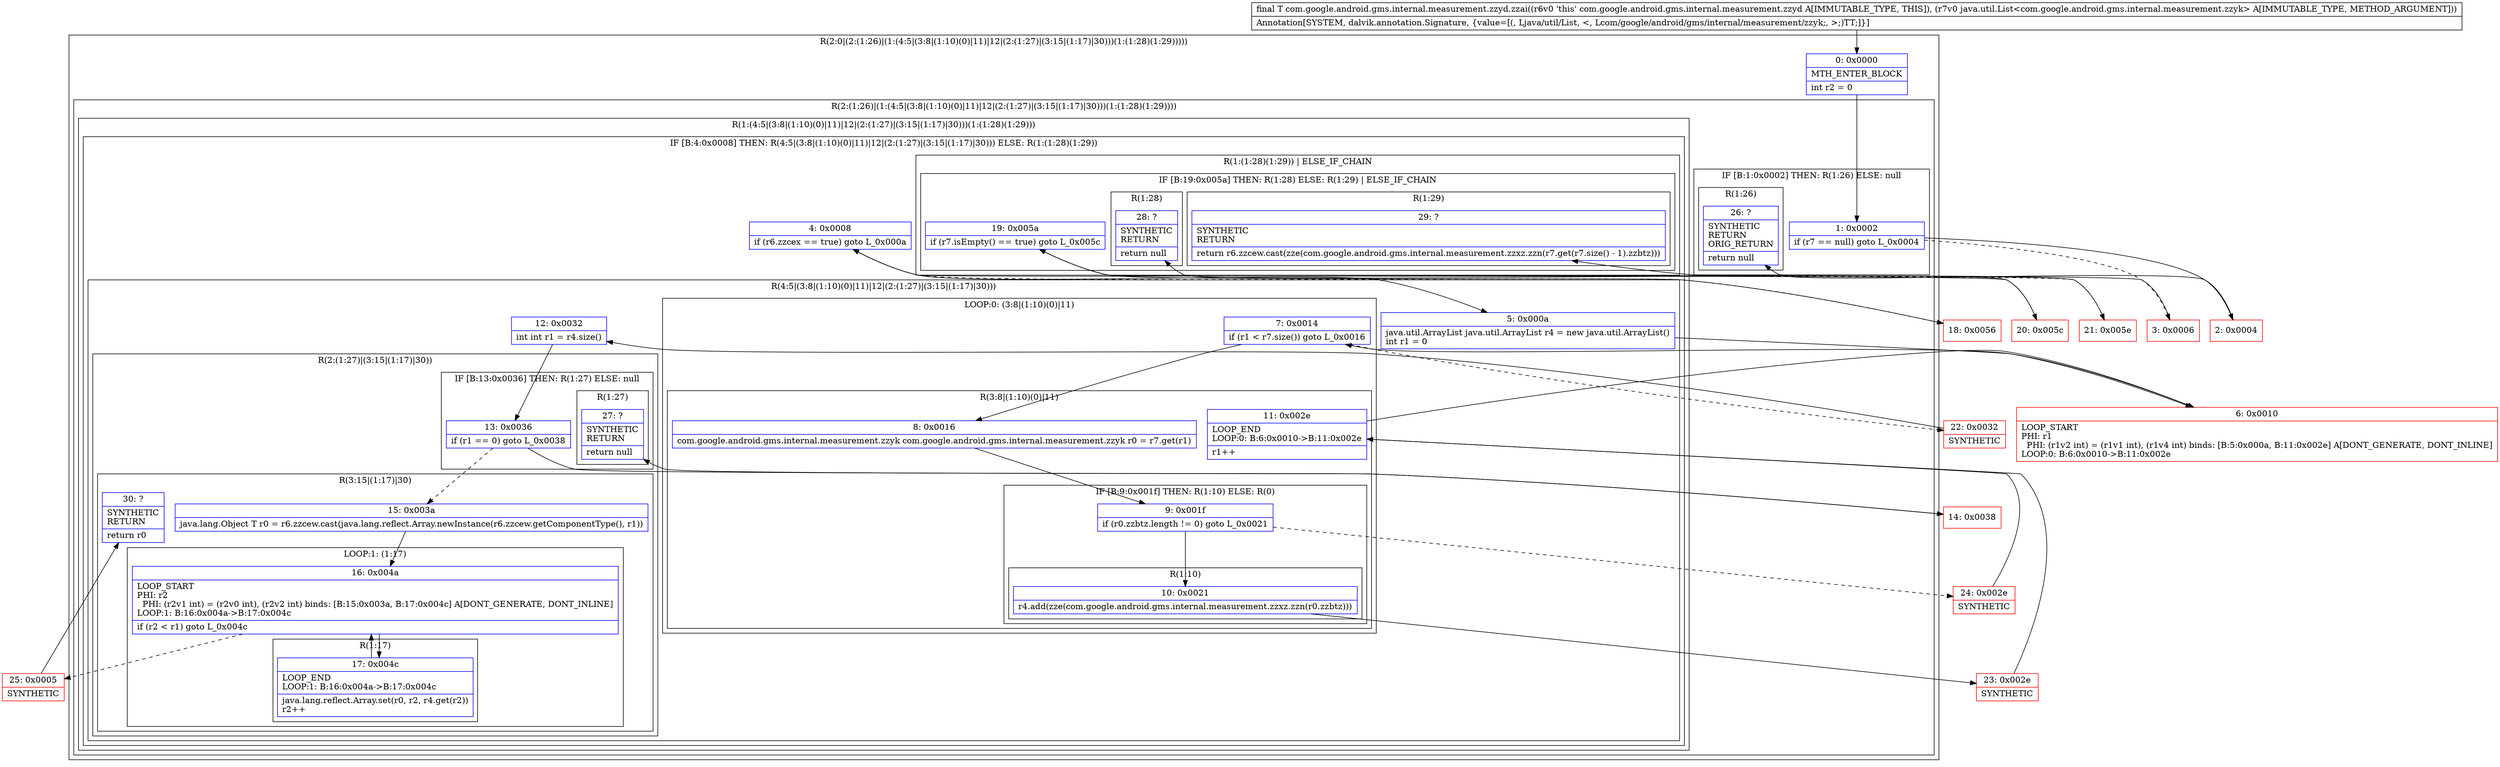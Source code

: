 digraph "CFG forcom.google.android.gms.internal.measurement.zzyd.zzai(Ljava\/util\/List;)Ljava\/lang\/Object;" {
subgraph cluster_Region_698502773 {
label = "R(2:0|(2:(1:26)|(1:(4:5|(3:8|(1:10)(0)|11)|12|(2:(1:27)|(3:15|(1:17)|30)))(1:(1:28)(1:29)))))";
node [shape=record,color=blue];
Node_0 [shape=record,label="{0\:\ 0x0000|MTH_ENTER_BLOCK\l|int r2 = 0\l}"];
subgraph cluster_Region_324061040 {
label = "R(2:(1:26)|(1:(4:5|(3:8|(1:10)(0)|11)|12|(2:(1:27)|(3:15|(1:17)|30)))(1:(1:28)(1:29))))";
node [shape=record,color=blue];
subgraph cluster_IfRegion_1605922213 {
label = "IF [B:1:0x0002] THEN: R(1:26) ELSE: null";
node [shape=record,color=blue];
Node_1 [shape=record,label="{1\:\ 0x0002|if (r7 == null) goto L_0x0004\l}"];
subgraph cluster_Region_856140973 {
label = "R(1:26)";
node [shape=record,color=blue];
Node_26 [shape=record,label="{26\:\ ?|SYNTHETIC\lRETURN\lORIG_RETURN\l|return null\l}"];
}
}
subgraph cluster_Region_1376694224 {
label = "R(1:(4:5|(3:8|(1:10)(0)|11)|12|(2:(1:27)|(3:15|(1:17)|30)))(1:(1:28)(1:29)))";
node [shape=record,color=blue];
subgraph cluster_IfRegion_1206950310 {
label = "IF [B:4:0x0008] THEN: R(4:5|(3:8|(1:10)(0)|11)|12|(2:(1:27)|(3:15|(1:17)|30))) ELSE: R(1:(1:28)(1:29))";
node [shape=record,color=blue];
Node_4 [shape=record,label="{4\:\ 0x0008|if (r6.zzcex == true) goto L_0x000a\l}"];
subgraph cluster_Region_2142206824 {
label = "R(4:5|(3:8|(1:10)(0)|11)|12|(2:(1:27)|(3:15|(1:17)|30)))";
node [shape=record,color=blue];
Node_5 [shape=record,label="{5\:\ 0x000a|java.util.ArrayList java.util.ArrayList r4 = new java.util.ArrayList()\lint r1 = 0\l}"];
subgraph cluster_LoopRegion_1613589637 {
label = "LOOP:0: (3:8|(1:10)(0)|11)";
node [shape=record,color=blue];
Node_7 [shape=record,label="{7\:\ 0x0014|if (r1 \< r7.size()) goto L_0x0016\l}"];
subgraph cluster_Region_1571406538 {
label = "R(3:8|(1:10)(0)|11)";
node [shape=record,color=blue];
Node_8 [shape=record,label="{8\:\ 0x0016|com.google.android.gms.internal.measurement.zzyk com.google.android.gms.internal.measurement.zzyk r0 = r7.get(r1)\l}"];
subgraph cluster_IfRegion_1017706518 {
label = "IF [B:9:0x001f] THEN: R(1:10) ELSE: R(0)";
node [shape=record,color=blue];
Node_9 [shape=record,label="{9\:\ 0x001f|if (r0.zzbtz.length != 0) goto L_0x0021\l}"];
subgraph cluster_Region_1145389838 {
label = "R(1:10)";
node [shape=record,color=blue];
Node_10 [shape=record,label="{10\:\ 0x0021|r4.add(zze(com.google.android.gms.internal.measurement.zzxz.zzn(r0.zzbtz)))\l}"];
}
subgraph cluster_Region_1538851256 {
label = "R(0)";
node [shape=record,color=blue];
}
}
Node_11 [shape=record,label="{11\:\ 0x002e|LOOP_END\lLOOP:0: B:6:0x0010\-\>B:11:0x002e\l|r1++\l}"];
}
}
Node_12 [shape=record,label="{12\:\ 0x0032|int int r1 = r4.size()\l}"];
subgraph cluster_Region_1440070822 {
label = "R(2:(1:27)|(3:15|(1:17)|30))";
node [shape=record,color=blue];
subgraph cluster_IfRegion_1507431980 {
label = "IF [B:13:0x0036] THEN: R(1:27) ELSE: null";
node [shape=record,color=blue];
Node_13 [shape=record,label="{13\:\ 0x0036|if (r1 == 0) goto L_0x0038\l}"];
subgraph cluster_Region_1912797667 {
label = "R(1:27)";
node [shape=record,color=blue];
Node_27 [shape=record,label="{27\:\ ?|SYNTHETIC\lRETURN\l|return null\l}"];
}
}
subgraph cluster_Region_938140458 {
label = "R(3:15|(1:17)|30)";
node [shape=record,color=blue];
Node_15 [shape=record,label="{15\:\ 0x003a|java.lang.Object T r0 = r6.zzcew.cast(java.lang.reflect.Array.newInstance(r6.zzcew.getComponentType(), r1))\l}"];
subgraph cluster_LoopRegion_488057704 {
label = "LOOP:1: (1:17)";
node [shape=record,color=blue];
Node_16 [shape=record,label="{16\:\ 0x004a|LOOP_START\lPHI: r2 \l  PHI: (r2v1 int) = (r2v0 int), (r2v2 int) binds: [B:15:0x003a, B:17:0x004c] A[DONT_GENERATE, DONT_INLINE]\lLOOP:1: B:16:0x004a\-\>B:17:0x004c\l|if (r2 \< r1) goto L_0x004c\l}"];
subgraph cluster_Region_94835665 {
label = "R(1:17)";
node [shape=record,color=blue];
Node_17 [shape=record,label="{17\:\ 0x004c|LOOP_END\lLOOP:1: B:16:0x004a\-\>B:17:0x004c\l|java.lang.reflect.Array.set(r0, r2, r4.get(r2))\lr2++\l}"];
}
}
Node_30 [shape=record,label="{30\:\ ?|SYNTHETIC\lRETURN\l|return r0\l}"];
}
}
}
subgraph cluster_Region_838624172 {
label = "R(1:(1:28)(1:29)) | ELSE_IF_CHAIN\l";
node [shape=record,color=blue];
subgraph cluster_IfRegion_576389354 {
label = "IF [B:19:0x005a] THEN: R(1:28) ELSE: R(1:29) | ELSE_IF_CHAIN\l";
node [shape=record,color=blue];
Node_19 [shape=record,label="{19\:\ 0x005a|if (r7.isEmpty() == true) goto L_0x005c\l}"];
subgraph cluster_Region_1511237771 {
label = "R(1:28)";
node [shape=record,color=blue];
Node_28 [shape=record,label="{28\:\ ?|SYNTHETIC\lRETURN\l|return null\l}"];
}
subgraph cluster_Region_1069260747 {
label = "R(1:29)";
node [shape=record,color=blue];
Node_29 [shape=record,label="{29\:\ ?|SYNTHETIC\lRETURN\l|return r6.zzcew.cast(zze(com.google.android.gms.internal.measurement.zzxz.zzn(r7.get(r7.size() \- 1).zzbtz)))\l}"];
}
}
}
}
}
}
}
Node_2 [shape=record,color=red,label="{2\:\ 0x0004}"];
Node_3 [shape=record,color=red,label="{3\:\ 0x0006}"];
Node_6 [shape=record,color=red,label="{6\:\ 0x0010|LOOP_START\lPHI: r1 \l  PHI: (r1v2 int) = (r1v1 int), (r1v4 int) binds: [B:5:0x000a, B:11:0x002e] A[DONT_GENERATE, DONT_INLINE]\lLOOP:0: B:6:0x0010\-\>B:11:0x002e\l}"];
Node_14 [shape=record,color=red,label="{14\:\ 0x0038}"];
Node_18 [shape=record,color=red,label="{18\:\ 0x0056}"];
Node_20 [shape=record,color=red,label="{20\:\ 0x005c}"];
Node_21 [shape=record,color=red,label="{21\:\ 0x005e}"];
Node_22 [shape=record,color=red,label="{22\:\ 0x0032|SYNTHETIC\l}"];
Node_23 [shape=record,color=red,label="{23\:\ 0x002e|SYNTHETIC\l}"];
Node_24 [shape=record,color=red,label="{24\:\ 0x002e|SYNTHETIC\l}"];
Node_25 [shape=record,color=red,label="{25\:\ 0x0005|SYNTHETIC\l}"];
MethodNode[shape=record,label="{final T com.google.android.gms.internal.measurement.zzyd.zzai((r6v0 'this' com.google.android.gms.internal.measurement.zzyd A[IMMUTABLE_TYPE, THIS]), (r7v0 java.util.List\<com.google.android.gms.internal.measurement.zzyk\> A[IMMUTABLE_TYPE, METHOD_ARGUMENT]))  | Annotation[SYSTEM, dalvik.annotation.Signature, \{value=[(, Ljava\/util\/List, \<, Lcom\/google\/android\/gms\/internal\/measurement\/zzyk;, \>;)TT;]\}]\l}"];
MethodNode -> Node_0;
Node_0 -> Node_1;
Node_1 -> Node_2;
Node_1 -> Node_3[style=dashed];
Node_4 -> Node_5;
Node_4 -> Node_18[style=dashed];
Node_5 -> Node_6;
Node_7 -> Node_8;
Node_7 -> Node_22[style=dashed];
Node_8 -> Node_9;
Node_9 -> Node_10;
Node_9 -> Node_24[style=dashed];
Node_10 -> Node_23;
Node_11 -> Node_6;
Node_12 -> Node_13;
Node_13 -> Node_14;
Node_13 -> Node_15[style=dashed];
Node_15 -> Node_16;
Node_16 -> Node_17;
Node_16 -> Node_25[style=dashed];
Node_17 -> Node_16;
Node_19 -> Node_20;
Node_19 -> Node_21[style=dashed];
Node_2 -> Node_26;
Node_3 -> Node_4;
Node_6 -> Node_7;
Node_14 -> Node_27;
Node_18 -> Node_19;
Node_20 -> Node_28;
Node_21 -> Node_29;
Node_22 -> Node_12;
Node_23 -> Node_11;
Node_24 -> Node_11;
Node_25 -> Node_30;
}

